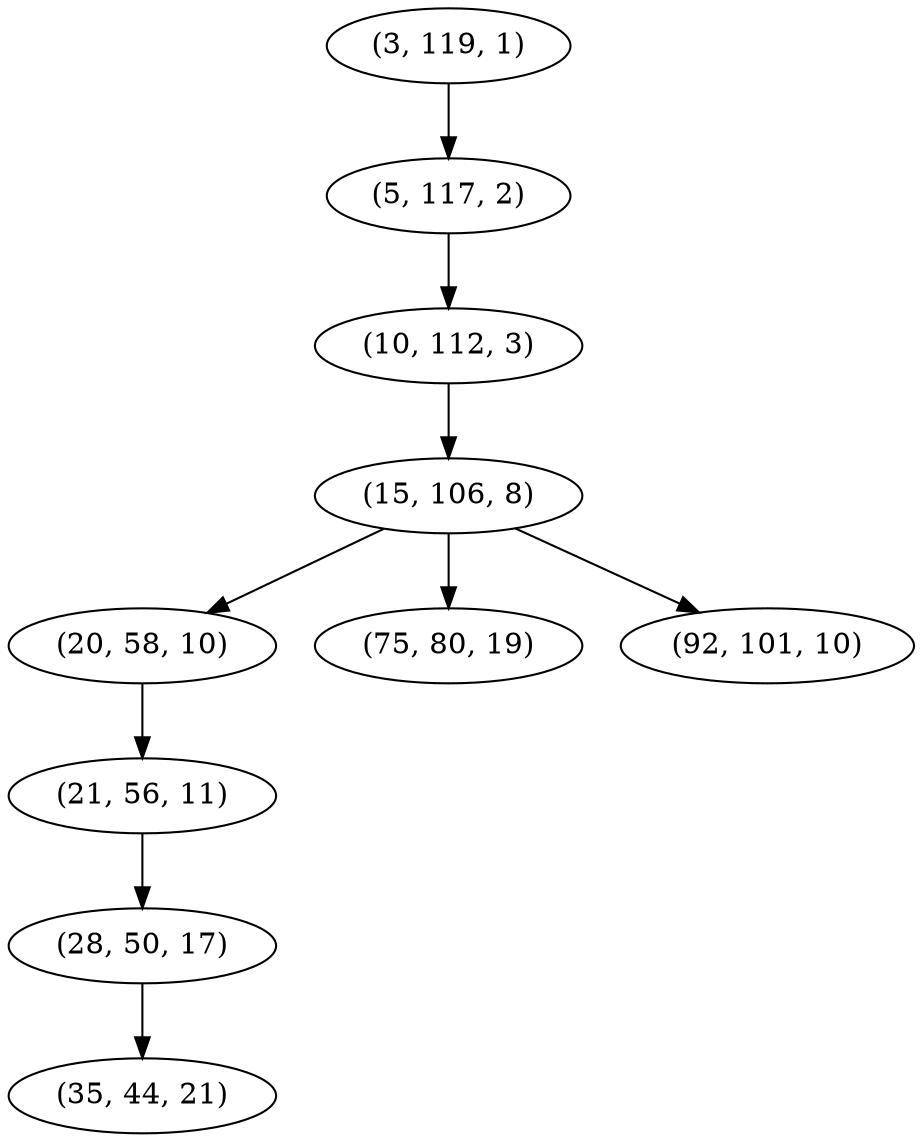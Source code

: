 digraph tree {
    "(3, 119, 1)";
    "(5, 117, 2)";
    "(10, 112, 3)";
    "(15, 106, 8)";
    "(20, 58, 10)";
    "(21, 56, 11)";
    "(28, 50, 17)";
    "(35, 44, 21)";
    "(75, 80, 19)";
    "(92, 101, 10)";
    "(3, 119, 1)" -> "(5, 117, 2)";
    "(5, 117, 2)" -> "(10, 112, 3)";
    "(10, 112, 3)" -> "(15, 106, 8)";
    "(15, 106, 8)" -> "(20, 58, 10)";
    "(15, 106, 8)" -> "(75, 80, 19)";
    "(15, 106, 8)" -> "(92, 101, 10)";
    "(20, 58, 10)" -> "(21, 56, 11)";
    "(21, 56, 11)" -> "(28, 50, 17)";
    "(28, 50, 17)" -> "(35, 44, 21)";
}
